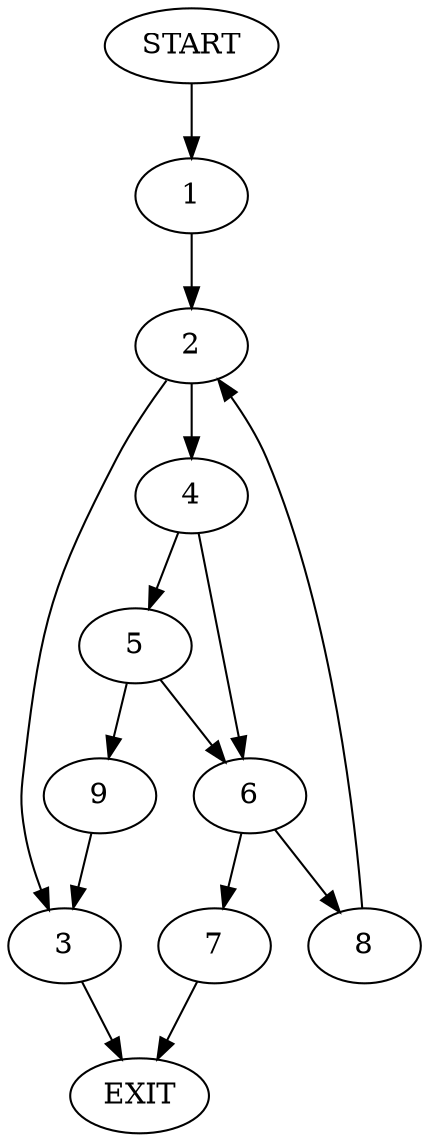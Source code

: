 digraph {
0 [label="START"]
10 [label="EXIT"]
0 -> 1
1 -> 2
2 -> 3
2 -> 4
4 -> 5
4 -> 6
3 -> 10
6 -> 7
6 -> 8
5 -> 6
5 -> 9
9 -> 3
7 -> 10
8 -> 2
}
